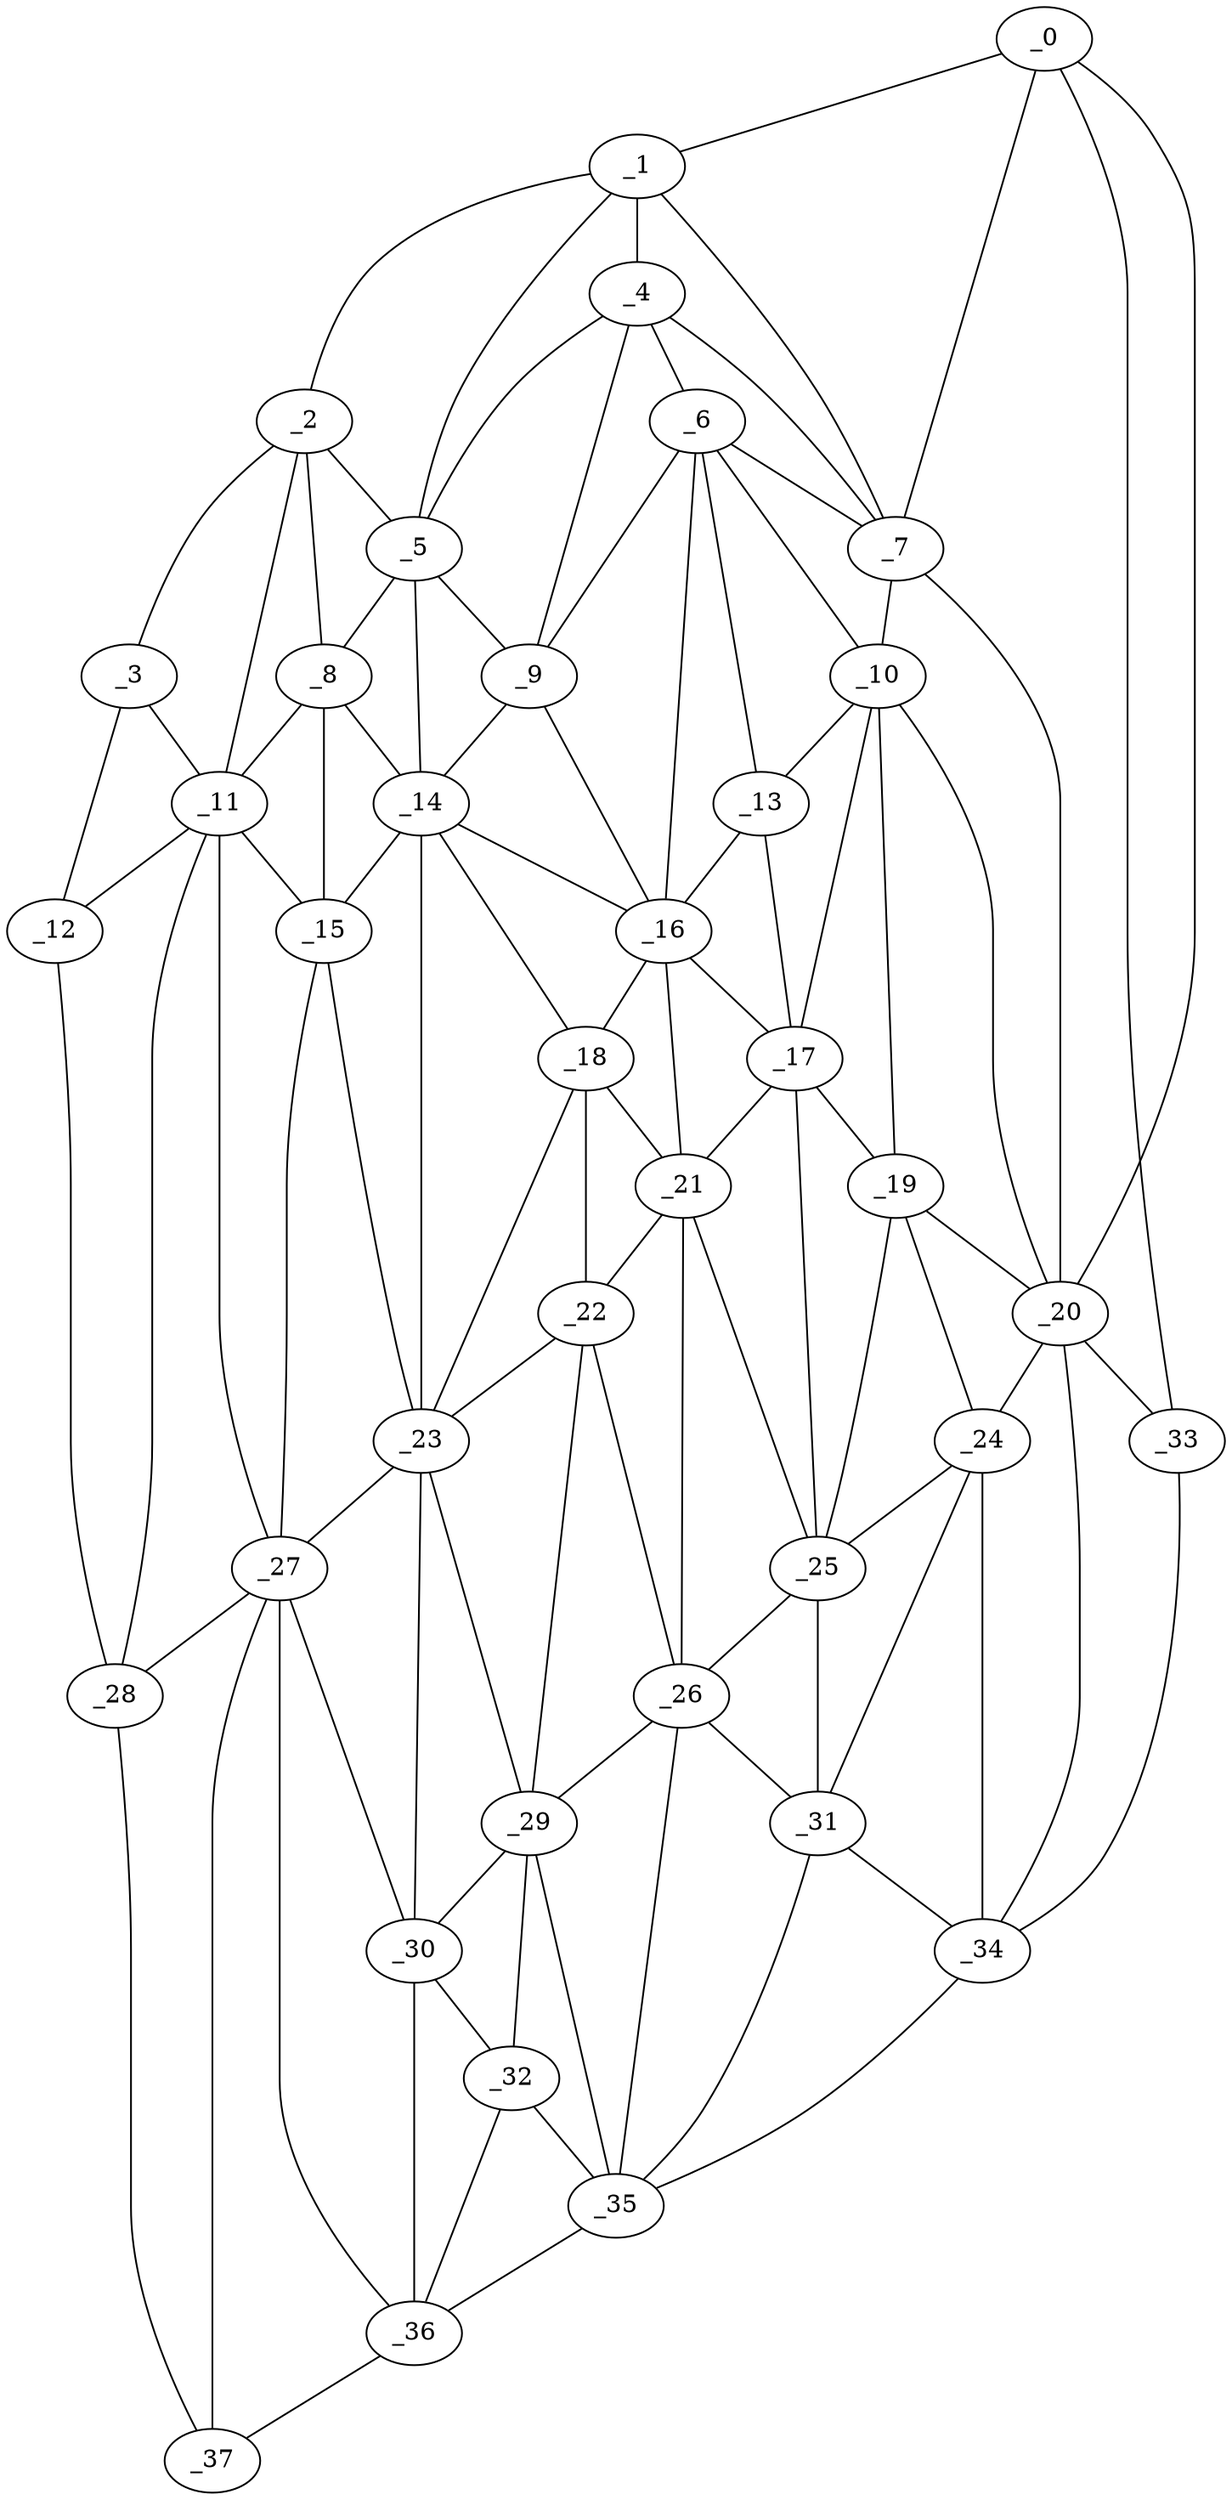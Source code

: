graph "obj90__350.gxl" {
	_0	 [x=33,
		y=7];
	_1	 [x=33,
		y=43];
	_0 -- _1	 [valence=1];
	_7	 [x=56,
		y=54];
	_0 -- _7	 [valence=2];
	_20	 [x=74,
		y=54];
	_0 -- _20	 [valence=2];
	_33	 [x=98,
		y=5];
	_0 -- _33	 [valence=1];
	_2	 [x=36,
		y=117];
	_1 -- _2	 [valence=1];
	_4	 [x=49,
		y=64];
	_1 -- _4	 [valence=1];
	_5	 [x=49,
		y=98];
	_1 -- _5	 [valence=1];
	_1 -- _7	 [valence=2];
	_3	 [x=37,
		y=125];
	_2 -- _3	 [valence=1];
	_2 -- _5	 [valence=2];
	_8	 [x=56,
		y=107];
	_2 -- _8	 [valence=2];
	_11	 [x=61,
		y=119];
	_2 -- _11	 [valence=2];
	_3 -- _11	 [valence=2];
	_12	 [x=61,
		y=125];
	_3 -- _12	 [valence=1];
	_4 -- _5	 [valence=1];
	_6	 [x=55,
		y=64];
	_4 -- _6	 [valence=1];
	_4 -- _7	 [valence=2];
	_9	 [x=58,
		y=87];
	_4 -- _9	 [valence=2];
	_5 -- _8	 [valence=1];
	_5 -- _9	 [valence=1];
	_14	 [x=64,
		y=91];
	_5 -- _14	 [valence=2];
	_6 -- _7	 [valence=1];
	_6 -- _9	 [valence=1];
	_10	 [x=61,
		y=57];
	_6 -- _10	 [valence=2];
	_13	 [x=63,
		y=64];
	_6 -- _13	 [valence=2];
	_16	 [x=67,
		y=78];
	_6 -- _16	 [valence=1];
	_7 -- _10	 [valence=1];
	_7 -- _20	 [valence=2];
	_8 -- _11	 [valence=1];
	_8 -- _14	 [valence=2];
	_15	 [x=65,
		y=107];
	_8 -- _15	 [valence=1];
	_9 -- _14	 [valence=2];
	_9 -- _16	 [valence=1];
	_10 -- _13	 [valence=1];
	_17	 [x=68,
		y=64];
	_10 -- _17	 [valence=2];
	_19	 [x=71,
		y=59];
	_10 -- _19	 [valence=2];
	_10 -- _20	 [valence=2];
	_11 -- _12	 [valence=1];
	_11 -- _15	 [valence=2];
	_27	 [x=78,
		y=118];
	_11 -- _27	 [valence=1];
	_28	 [x=78,
		y=123];
	_11 -- _28	 [valence=2];
	_12 -- _28	 [valence=1];
	_13 -- _16	 [valence=2];
	_13 -- _17	 [valence=1];
	_14 -- _15	 [valence=2];
	_14 -- _16	 [valence=2];
	_18	 [x=70,
		y=88];
	_14 -- _18	 [valence=1];
	_23	 [x=76,
		y=106];
	_14 -- _23	 [valence=2];
	_15 -- _23	 [valence=2];
	_15 -- _27	 [valence=2];
	_16 -- _17	 [valence=1];
	_16 -- _18	 [valence=2];
	_21	 [x=74,
		y=76];
	_16 -- _21	 [valence=2];
	_17 -- _19	 [valence=1];
	_17 -- _21	 [valence=1];
	_25	 [x=78,
		y=63];
	_17 -- _25	 [valence=2];
	_18 -- _21	 [valence=1];
	_22	 [x=76,
		y=87];
	_18 -- _22	 [valence=1];
	_18 -- _23	 [valence=2];
	_19 -- _20	 [valence=2];
	_24	 [x=78,
		y=58];
	_19 -- _24	 [valence=2];
	_19 -- _25	 [valence=2];
	_20 -- _24	 [valence=2];
	_20 -- _33	 [valence=2];
	_34	 [x=99,
		y=40];
	_20 -- _34	 [valence=1];
	_21 -- _22	 [valence=2];
	_21 -- _25	 [valence=2];
	_26	 [x=78,
		y=79];
	_21 -- _26	 [valence=2];
	_22 -- _23	 [valence=2];
	_22 -- _26	 [valence=2];
	_29	 [x=83,
		y=89];
	_22 -- _29	 [valence=2];
	_23 -- _27	 [valence=2];
	_23 -- _29	 [valence=1];
	_30	 [x=85,
		y=104];
	_23 -- _30	 [valence=2];
	_24 -- _25	 [valence=1];
	_31	 [x=88,
		y=62];
	_24 -- _31	 [valence=2];
	_24 -- _34	 [valence=2];
	_25 -- _26	 [valence=1];
	_25 -- _31	 [valence=2];
	_26 -- _29	 [valence=2];
	_26 -- _31	 [valence=1];
	_35	 [x=99,
		y=67];
	_26 -- _35	 [valence=2];
	_27 -- _28	 [valence=2];
	_27 -- _30	 [valence=2];
	_36	 [x=99,
		y=112];
	_27 -- _36	 [valence=2];
	_37	 [x=99,
		y=120];
	_27 -- _37	 [valence=2];
	_28 -- _37	 [valence=1];
	_29 -- _30	 [valence=2];
	_32	 [x=91,
		y=94];
	_29 -- _32	 [valence=2];
	_29 -- _35	 [valence=1];
	_30 -- _32	 [valence=1];
	_30 -- _36	 [valence=2];
	_31 -- _34	 [valence=2];
	_31 -- _35	 [valence=2];
	_32 -- _35	 [valence=1];
	_32 -- _36	 [valence=2];
	_33 -- _34	 [valence=1];
	_34 -- _35	 [valence=1];
	_35 -- _36	 [valence=1];
	_36 -- _37	 [valence=1];
}
